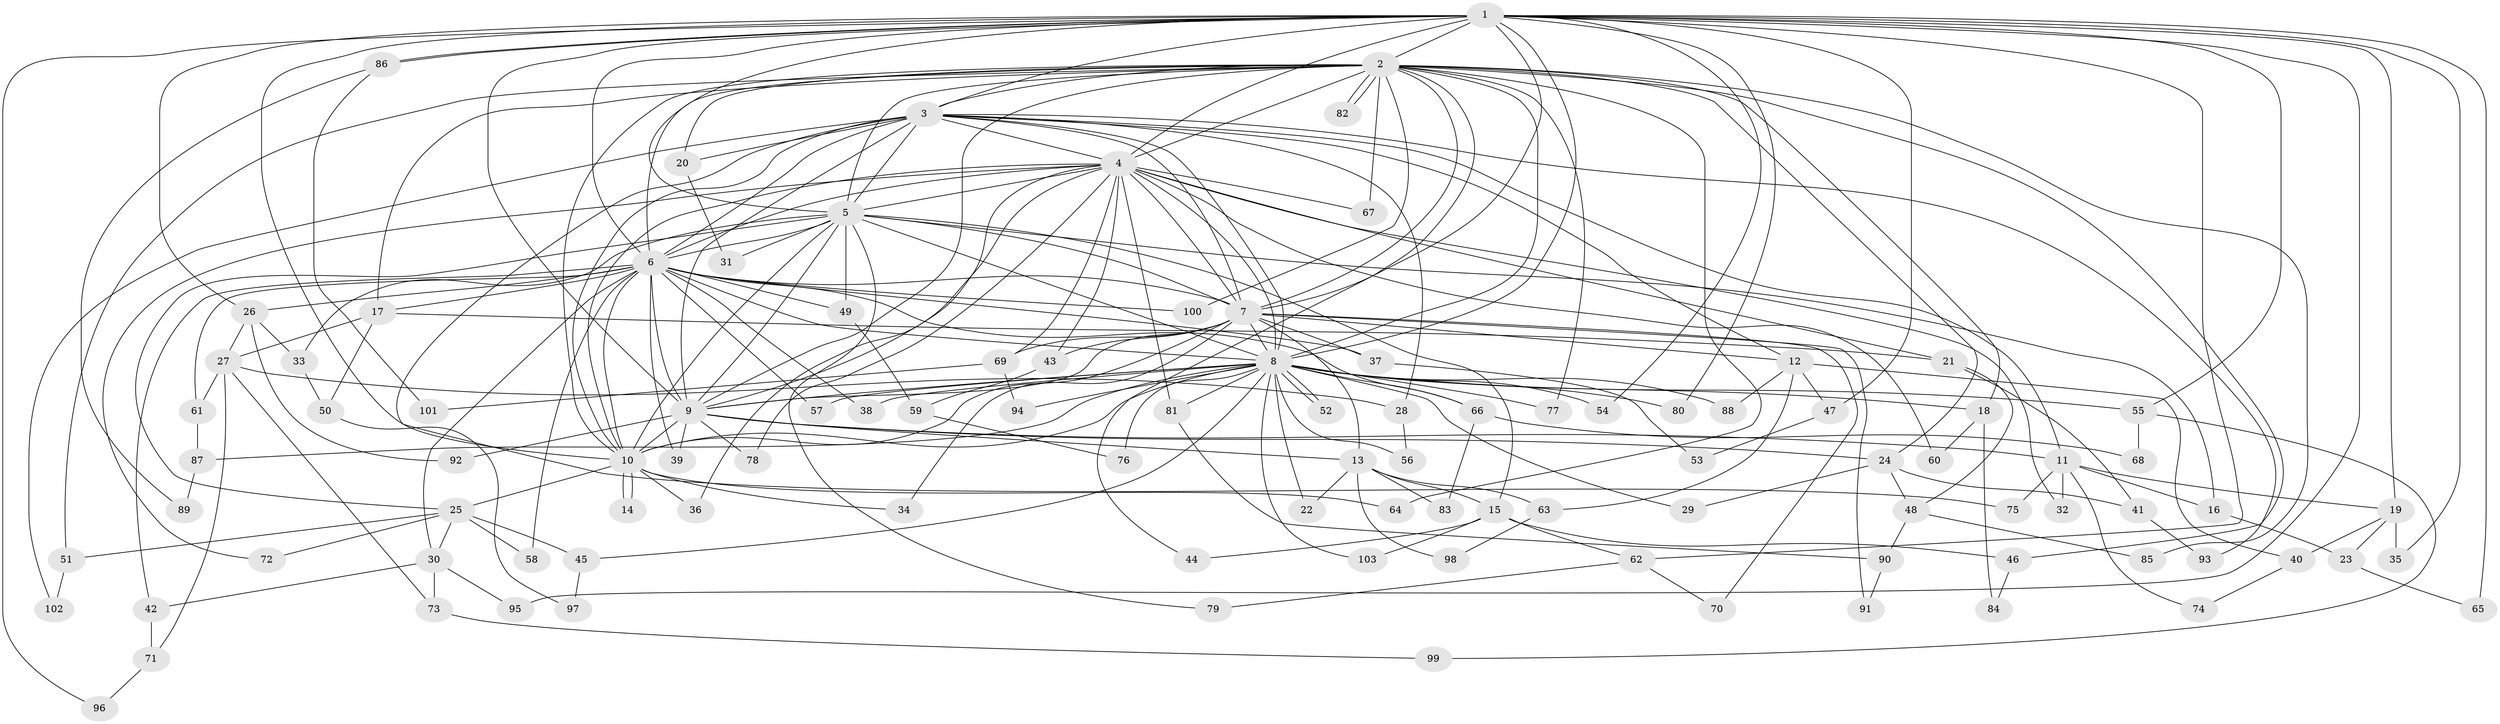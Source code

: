 // Generated by graph-tools (version 1.1) at 2025/01/03/09/25 03:01:15]
// undirected, 103 vertices, 231 edges
graph export_dot {
graph [start="1"]
  node [color=gray90,style=filled];
  1;
  2;
  3;
  4;
  5;
  6;
  7;
  8;
  9;
  10;
  11;
  12;
  13;
  14;
  15;
  16;
  17;
  18;
  19;
  20;
  21;
  22;
  23;
  24;
  25;
  26;
  27;
  28;
  29;
  30;
  31;
  32;
  33;
  34;
  35;
  36;
  37;
  38;
  39;
  40;
  41;
  42;
  43;
  44;
  45;
  46;
  47;
  48;
  49;
  50;
  51;
  52;
  53;
  54;
  55;
  56;
  57;
  58;
  59;
  60;
  61;
  62;
  63;
  64;
  65;
  66;
  67;
  68;
  69;
  70;
  71;
  72;
  73;
  74;
  75;
  76;
  77;
  78;
  79;
  80;
  81;
  82;
  83;
  84;
  85;
  86;
  87;
  88;
  89;
  90;
  91;
  92;
  93;
  94;
  95;
  96;
  97;
  98;
  99;
  100;
  101;
  102;
  103;
  1 -- 2;
  1 -- 3;
  1 -- 4;
  1 -- 5;
  1 -- 6;
  1 -- 7;
  1 -- 8;
  1 -- 9;
  1 -- 10;
  1 -- 19;
  1 -- 26;
  1 -- 35;
  1 -- 47;
  1 -- 54;
  1 -- 55;
  1 -- 62;
  1 -- 65;
  1 -- 80;
  1 -- 86;
  1 -- 86;
  1 -- 95;
  1 -- 96;
  2 -- 3;
  2 -- 4;
  2 -- 5;
  2 -- 6;
  2 -- 7;
  2 -- 8;
  2 -- 9;
  2 -- 10;
  2 -- 17;
  2 -- 18;
  2 -- 20;
  2 -- 24;
  2 -- 44;
  2 -- 46;
  2 -- 51;
  2 -- 64;
  2 -- 67;
  2 -- 77;
  2 -- 82;
  2 -- 82;
  2 -- 85;
  2 -- 100;
  3 -- 4;
  3 -- 5;
  3 -- 6;
  3 -- 7;
  3 -- 8;
  3 -- 9;
  3 -- 10;
  3 -- 11;
  3 -- 12;
  3 -- 20;
  3 -- 28;
  3 -- 75;
  3 -- 93;
  3 -- 102;
  4 -- 5;
  4 -- 6;
  4 -- 7;
  4 -- 8;
  4 -- 9;
  4 -- 10;
  4 -- 21;
  4 -- 32;
  4 -- 36;
  4 -- 43;
  4 -- 60;
  4 -- 67;
  4 -- 69;
  4 -- 72;
  4 -- 78;
  4 -- 81;
  5 -- 6;
  5 -- 7;
  5 -- 8;
  5 -- 9;
  5 -- 10;
  5 -- 15;
  5 -- 16;
  5 -- 25;
  5 -- 31;
  5 -- 33;
  5 -- 49;
  5 -- 79;
  6 -- 7;
  6 -- 8;
  6 -- 9;
  6 -- 10;
  6 -- 17;
  6 -- 26;
  6 -- 30;
  6 -- 37;
  6 -- 38;
  6 -- 39;
  6 -- 42;
  6 -- 49;
  6 -- 57;
  6 -- 58;
  6 -- 61;
  6 -- 66;
  6 -- 100;
  7 -- 8;
  7 -- 9;
  7 -- 10;
  7 -- 12;
  7 -- 13;
  7 -- 34;
  7 -- 37;
  7 -- 43;
  7 -- 69;
  7 -- 70;
  7 -- 91;
  8 -- 9;
  8 -- 10;
  8 -- 18;
  8 -- 22;
  8 -- 29;
  8 -- 38;
  8 -- 45;
  8 -- 52;
  8 -- 52;
  8 -- 54;
  8 -- 55;
  8 -- 56;
  8 -- 57;
  8 -- 66;
  8 -- 76;
  8 -- 77;
  8 -- 80;
  8 -- 81;
  8 -- 87;
  8 -- 88;
  8 -- 94;
  8 -- 103;
  9 -- 10;
  9 -- 11;
  9 -- 13;
  9 -- 24;
  9 -- 39;
  9 -- 78;
  9 -- 92;
  10 -- 14;
  10 -- 14;
  10 -- 25;
  10 -- 34;
  10 -- 36;
  10 -- 64;
  11 -- 16;
  11 -- 19;
  11 -- 32;
  11 -- 74;
  11 -- 75;
  12 -- 40;
  12 -- 47;
  12 -- 63;
  12 -- 88;
  13 -- 15;
  13 -- 22;
  13 -- 63;
  13 -- 83;
  13 -- 98;
  15 -- 44;
  15 -- 46;
  15 -- 62;
  15 -- 103;
  16 -- 23;
  17 -- 21;
  17 -- 27;
  17 -- 50;
  18 -- 60;
  18 -- 84;
  19 -- 23;
  19 -- 35;
  19 -- 40;
  20 -- 31;
  21 -- 41;
  21 -- 48;
  23 -- 65;
  24 -- 29;
  24 -- 41;
  24 -- 48;
  25 -- 30;
  25 -- 45;
  25 -- 51;
  25 -- 58;
  25 -- 72;
  26 -- 27;
  26 -- 33;
  26 -- 92;
  27 -- 28;
  27 -- 61;
  27 -- 71;
  27 -- 73;
  28 -- 56;
  30 -- 42;
  30 -- 73;
  30 -- 95;
  33 -- 50;
  37 -- 53;
  40 -- 74;
  41 -- 93;
  42 -- 71;
  43 -- 59;
  45 -- 97;
  46 -- 84;
  47 -- 53;
  48 -- 85;
  48 -- 90;
  49 -- 59;
  50 -- 97;
  51 -- 102;
  55 -- 68;
  55 -- 99;
  59 -- 76;
  61 -- 87;
  62 -- 70;
  62 -- 79;
  63 -- 98;
  66 -- 68;
  66 -- 83;
  69 -- 94;
  69 -- 101;
  71 -- 96;
  73 -- 99;
  81 -- 90;
  86 -- 89;
  86 -- 101;
  87 -- 89;
  90 -- 91;
}
